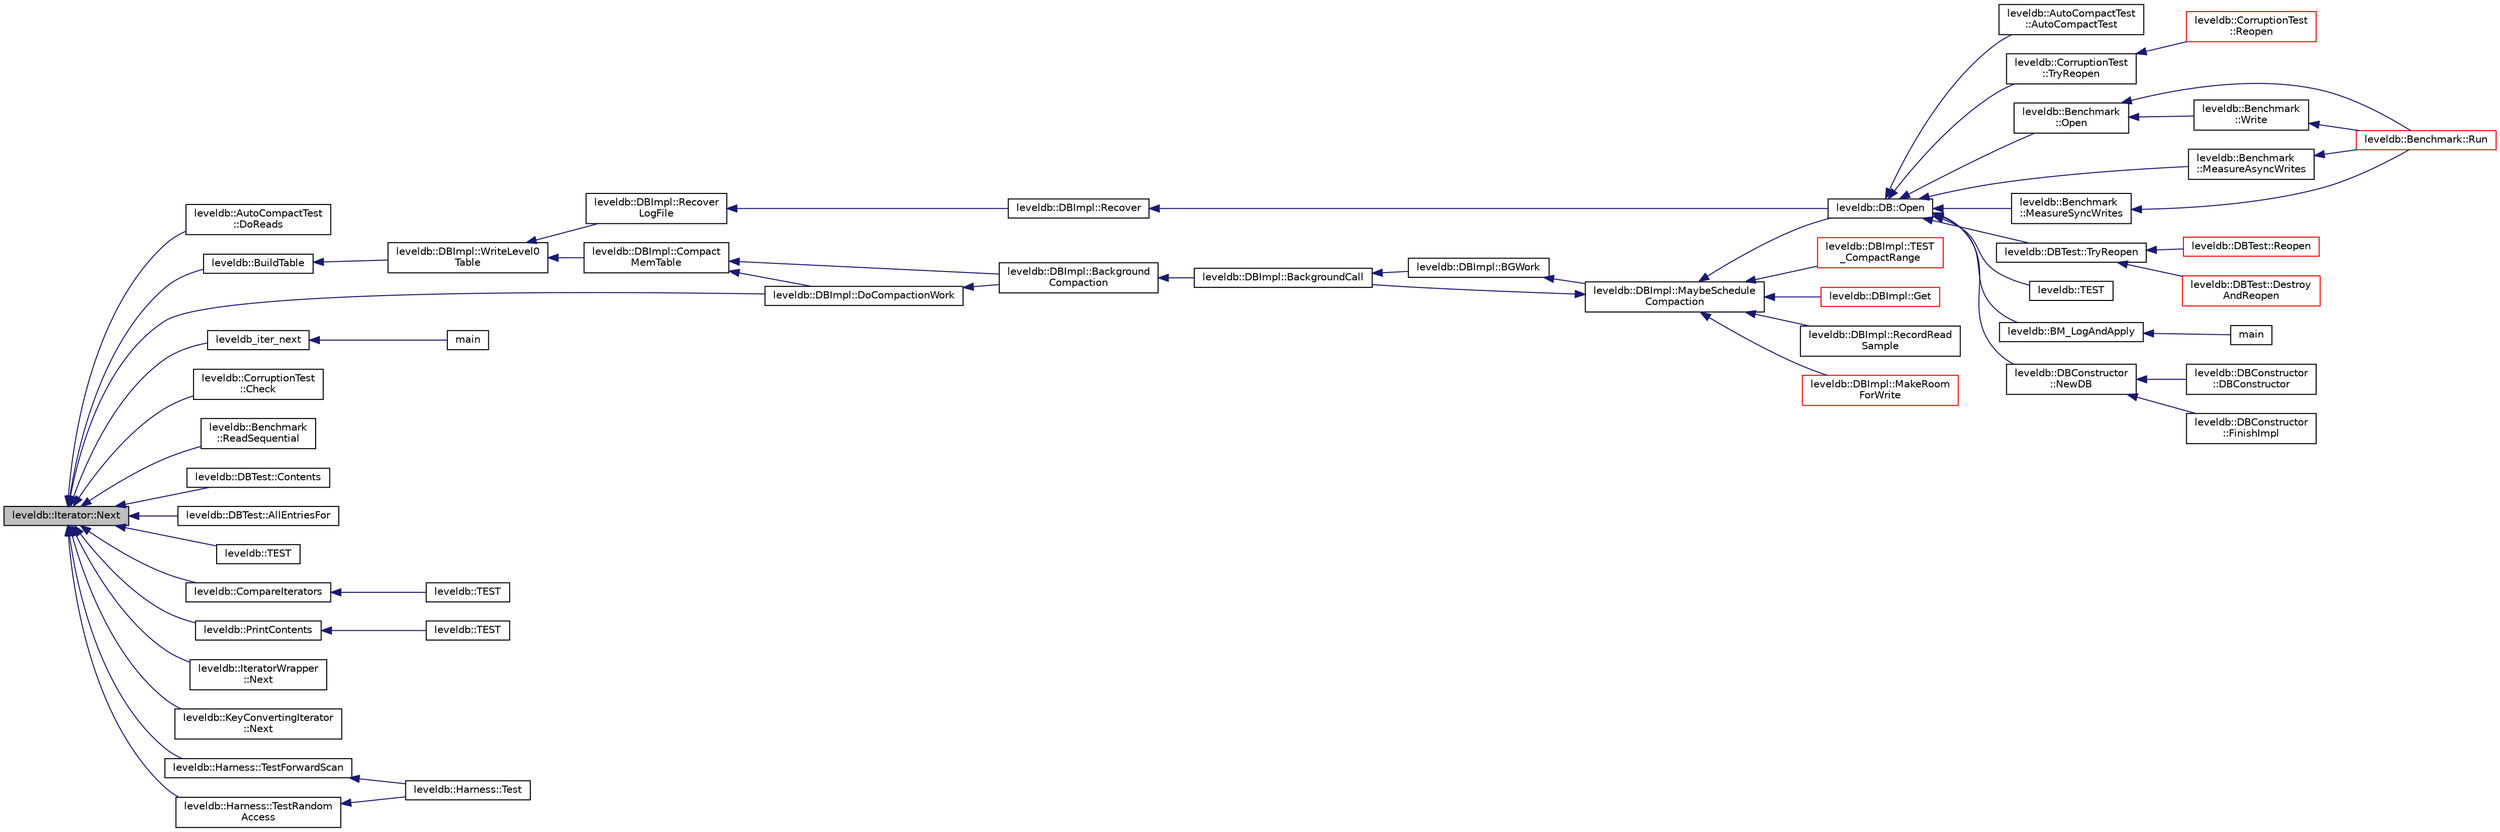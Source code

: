digraph "leveldb::Iterator::Next"
{
  edge [fontname="Helvetica",fontsize="10",labelfontname="Helvetica",labelfontsize="10"];
  node [fontname="Helvetica",fontsize="10",shape=record];
  rankdir="LR";
  Node1 [label="leveldb::Iterator::Next",height=0.2,width=0.4,color="black", fillcolor="grey75", style="filled" fontcolor="black"];
  Node1 -> Node2 [dir="back",color="midnightblue",fontsize="10",style="solid"];
  Node2 [label="leveldb::AutoCompactTest\l::DoReads",height=0.2,width=0.4,color="black", fillcolor="white", style="filled",URL="$classleveldb_1_1_auto_compact_test.html#a1d1feea1aef1257e461c35eb5b51fa52"];
  Node1 -> Node3 [dir="back",color="midnightblue",fontsize="10",style="solid"];
  Node3 [label="leveldb::BuildTable",height=0.2,width=0.4,color="black", fillcolor="white", style="filled",URL="$namespaceleveldb.html#a10e102da98819e1a1f9b254241482e65"];
  Node3 -> Node4 [dir="back",color="midnightblue",fontsize="10",style="solid"];
  Node4 [label="leveldb::DBImpl::WriteLevel0\lTable",height=0.2,width=0.4,color="black", fillcolor="white", style="filled",URL="$classleveldb_1_1_d_b_impl.html#a6b1b87947df08e63ea9389722f943943"];
  Node4 -> Node5 [dir="back",color="midnightblue",fontsize="10",style="solid"];
  Node5 [label="leveldb::DBImpl::Recover\lLogFile",height=0.2,width=0.4,color="black", fillcolor="white", style="filled",URL="$classleveldb_1_1_d_b_impl.html#ac9e2ce8c5013d78ba19e8417f94fdad8"];
  Node5 -> Node6 [dir="back",color="midnightblue",fontsize="10",style="solid"];
  Node6 [label="leveldb::DBImpl::Recover",height=0.2,width=0.4,color="black", fillcolor="white", style="filled",URL="$classleveldb_1_1_d_b_impl.html#aa9a573026c03e8485471f583316943b0"];
  Node6 -> Node7 [dir="back",color="midnightblue",fontsize="10",style="solid"];
  Node7 [label="leveldb::DB::Open",height=0.2,width=0.4,color="black", fillcolor="white", style="filled",URL="$classleveldb_1_1_d_b.html#ac1da2b48e911287d86f3a3bfa0f851fe"];
  Node7 -> Node8 [dir="back",color="midnightblue",fontsize="10",style="solid"];
  Node8 [label="leveldb::AutoCompactTest\l::AutoCompactTest",height=0.2,width=0.4,color="black", fillcolor="white", style="filled",URL="$classleveldb_1_1_auto_compact_test.html#a31fe0ded855f188fac1650c70849760c"];
  Node7 -> Node9 [dir="back",color="midnightblue",fontsize="10",style="solid"];
  Node9 [label="leveldb::CorruptionTest\l::TryReopen",height=0.2,width=0.4,color="black", fillcolor="white", style="filled",URL="$classleveldb_1_1_corruption_test.html#aaba7c05f06400ef45d1af5cb95f66a57"];
  Node9 -> Node10 [dir="back",color="midnightblue",fontsize="10",style="solid"];
  Node10 [label="leveldb::CorruptionTest\l::Reopen",height=0.2,width=0.4,color="red", fillcolor="white", style="filled",URL="$classleveldb_1_1_corruption_test.html#aa2051faee6b6542d35ebdcf99918a713"];
  Node7 -> Node11 [dir="back",color="midnightblue",fontsize="10",style="solid"];
  Node11 [label="leveldb::Benchmark\l::Open",height=0.2,width=0.4,color="black", fillcolor="white", style="filled",URL="$classleveldb_1_1_benchmark.html#a89a3b0da75e6cd2ffb879358e5dd82a6"];
  Node11 -> Node12 [dir="back",color="midnightblue",fontsize="10",style="solid"];
  Node12 [label="leveldb::Benchmark::Run",height=0.2,width=0.4,color="red", fillcolor="white", style="filled",URL="$classleveldb_1_1_benchmark.html#a2f262afa0c7d10fcf531fe9657fba490"];
  Node11 -> Node13 [dir="back",color="midnightblue",fontsize="10",style="solid"];
  Node13 [label="leveldb::Benchmark\l::Write",height=0.2,width=0.4,color="black", fillcolor="white", style="filled",URL="$classleveldb_1_1_benchmark.html#a86876b2882d9015610330e69acfdff0d"];
  Node13 -> Node12 [dir="back",color="midnightblue",fontsize="10",style="solid"];
  Node7 -> Node14 [dir="back",color="midnightblue",fontsize="10",style="solid"];
  Node14 [label="leveldb::Benchmark\l::MeasureAsyncWrites",height=0.2,width=0.4,color="black", fillcolor="white", style="filled",URL="$classleveldb_1_1_benchmark.html#a93f93835e288185005d25cf08037bed9"];
  Node14 -> Node12 [dir="back",color="midnightblue",fontsize="10",style="solid"];
  Node7 -> Node15 [dir="back",color="midnightblue",fontsize="10",style="solid"];
  Node15 [label="leveldb::Benchmark\l::MeasureSyncWrites",height=0.2,width=0.4,color="black", fillcolor="white", style="filled",URL="$classleveldb_1_1_benchmark.html#ac7b13fb940cff41f5acc5dc99d93d36c"];
  Node15 -> Node12 [dir="back",color="midnightblue",fontsize="10",style="solid"];
  Node7 -> Node16 [dir="back",color="midnightblue",fontsize="10",style="solid"];
  Node16 [label="leveldb::DBTest::TryReopen",height=0.2,width=0.4,color="black", fillcolor="white", style="filled",URL="$classleveldb_1_1_d_b_test.html#aee588b2d13db6be2a651a8fabeac5c79"];
  Node16 -> Node17 [dir="back",color="midnightblue",fontsize="10",style="solid"];
  Node17 [label="leveldb::DBTest::Reopen",height=0.2,width=0.4,color="red", fillcolor="white", style="filled",URL="$classleveldb_1_1_d_b_test.html#a38170a082cbc71fb446408ff5634c797"];
  Node16 -> Node18 [dir="back",color="midnightblue",fontsize="10",style="solid"];
  Node18 [label="leveldb::DBTest::Destroy\lAndReopen",height=0.2,width=0.4,color="red", fillcolor="white", style="filled",URL="$classleveldb_1_1_d_b_test.html#ab798a43e7feab6dddc8fa1eb7a5f61f6"];
  Node7 -> Node19 [dir="back",color="midnightblue",fontsize="10",style="solid"];
  Node19 [label="leveldb::TEST",height=0.2,width=0.4,color="black", fillcolor="white", style="filled",URL="$namespaceleveldb.html#a88d6fdcb16ed4edc65da40f383e6f23b"];
  Node7 -> Node20 [dir="back",color="midnightblue",fontsize="10",style="solid"];
  Node20 [label="leveldb::BM_LogAndApply",height=0.2,width=0.4,color="black", fillcolor="white", style="filled",URL="$namespaceleveldb.html#af9cf6ec167c9b6f25fd050ab6fb67a90"];
  Node20 -> Node21 [dir="back",color="midnightblue",fontsize="10",style="solid"];
  Node21 [label="main",height=0.2,width=0.4,color="black", fillcolor="white", style="filled",URL="$db__test_8cc.html#a3c04138a5bfe5d72780bb7e82a18e627"];
  Node7 -> Node22 [dir="back",color="midnightblue",fontsize="10",style="solid"];
  Node22 [label="leveldb::DBConstructor\l::NewDB",height=0.2,width=0.4,color="black", fillcolor="white", style="filled",URL="$classleveldb_1_1_d_b_constructor.html#ac48bfe871db8558b57427843465e6c65"];
  Node22 -> Node23 [dir="back",color="midnightblue",fontsize="10",style="solid"];
  Node23 [label="leveldb::DBConstructor\l::DBConstructor",height=0.2,width=0.4,color="black", fillcolor="white", style="filled",URL="$classleveldb_1_1_d_b_constructor.html#ae27ecdd7732629b08c25a63f82dfd4a9"];
  Node22 -> Node24 [dir="back",color="midnightblue",fontsize="10",style="solid"];
  Node24 [label="leveldb::DBConstructor\l::FinishImpl",height=0.2,width=0.4,color="black", fillcolor="white", style="filled",URL="$classleveldb_1_1_d_b_constructor.html#a554d8e348d9135ff72a43a03c647c261"];
  Node4 -> Node25 [dir="back",color="midnightblue",fontsize="10",style="solid"];
  Node25 [label="leveldb::DBImpl::Compact\lMemTable",height=0.2,width=0.4,color="black", fillcolor="white", style="filled",URL="$classleveldb_1_1_d_b_impl.html#affe08e583b60dc854760d60f63db9364"];
  Node25 -> Node26 [dir="back",color="midnightblue",fontsize="10",style="solid"];
  Node26 [label="leveldb::DBImpl::Background\lCompaction",height=0.2,width=0.4,color="black", fillcolor="white", style="filled",URL="$classleveldb_1_1_d_b_impl.html#af8d8c2abc99da12f82a594b6a7d43e35"];
  Node26 -> Node27 [dir="back",color="midnightblue",fontsize="10",style="solid"];
  Node27 [label="leveldb::DBImpl::BackgroundCall",height=0.2,width=0.4,color="black", fillcolor="white", style="filled",URL="$classleveldb_1_1_d_b_impl.html#a0b9829a3bc7b5a119819c6b04b557ab0"];
  Node27 -> Node28 [dir="back",color="midnightblue",fontsize="10",style="solid"];
  Node28 [label="leveldb::DBImpl::BGWork",height=0.2,width=0.4,color="black", fillcolor="white", style="filled",URL="$classleveldb_1_1_d_b_impl.html#ac5e1a8fcf9852a3b3f9712f135f13fa7"];
  Node28 -> Node29 [dir="back",color="midnightblue",fontsize="10",style="solid"];
  Node29 [label="leveldb::DBImpl::MaybeSchedule\lCompaction",height=0.2,width=0.4,color="black", fillcolor="white", style="filled",URL="$classleveldb_1_1_d_b_impl.html#a91134e3ca9d5c6220dd45f19d461a831"];
  Node29 -> Node30 [dir="back",color="midnightblue",fontsize="10",style="solid"];
  Node30 [label="leveldb::DBImpl::TEST\l_CompactRange",height=0.2,width=0.4,color="red", fillcolor="white", style="filled",URL="$classleveldb_1_1_d_b_impl.html#a63fcb49466b689a534ba77d32cf84f99"];
  Node29 -> Node27 [dir="back",color="midnightblue",fontsize="10",style="solid"];
  Node29 -> Node31 [dir="back",color="midnightblue",fontsize="10",style="solid"];
  Node31 [label="leveldb::DBImpl::Get",height=0.2,width=0.4,color="red", fillcolor="white", style="filled",URL="$classleveldb_1_1_d_b_impl.html#a089964ddcd1f5dc85e73499ae57be508"];
  Node29 -> Node32 [dir="back",color="midnightblue",fontsize="10",style="solid"];
  Node32 [label="leveldb::DBImpl::RecordRead\lSample",height=0.2,width=0.4,color="black", fillcolor="white", style="filled",URL="$classleveldb_1_1_d_b_impl.html#a254ae98e3425046c28ed0aa6d78b37d8"];
  Node29 -> Node33 [dir="back",color="midnightblue",fontsize="10",style="solid"];
  Node33 [label="leveldb::DBImpl::MakeRoom\lForWrite",height=0.2,width=0.4,color="red", fillcolor="white", style="filled",URL="$classleveldb_1_1_d_b_impl.html#a9439d7de053315f2f2b59c6382db6f9b"];
  Node29 -> Node7 [dir="back",color="midnightblue",fontsize="10",style="solid"];
  Node25 -> Node34 [dir="back",color="midnightblue",fontsize="10",style="solid"];
  Node34 [label="leveldb::DBImpl::DoCompactionWork",height=0.2,width=0.4,color="black", fillcolor="white", style="filled",URL="$classleveldb_1_1_d_b_impl.html#a75d505d0959b9efda825cf07b078d0c6"];
  Node34 -> Node26 [dir="back",color="midnightblue",fontsize="10",style="solid"];
  Node1 -> Node35 [dir="back",color="midnightblue",fontsize="10",style="solid"];
  Node35 [label="leveldb_iter_next",height=0.2,width=0.4,color="black", fillcolor="white", style="filled",URL="$c_8h.html#a46929304c15730552df83feab9ba57dd"];
  Node35 -> Node36 [dir="back",color="midnightblue",fontsize="10",style="solid"];
  Node36 [label="main",height=0.2,width=0.4,color="black", fillcolor="white", style="filled",URL="$c__test_8c.html#a3c04138a5bfe5d72780bb7e82a18e627"];
  Node1 -> Node37 [dir="back",color="midnightblue",fontsize="10",style="solid"];
  Node37 [label="leveldb::CorruptionTest\l::Check",height=0.2,width=0.4,color="black", fillcolor="white", style="filled",URL="$classleveldb_1_1_corruption_test.html#aa03dcde1d0771ebbcf7d6ac8bda9c725"];
  Node1 -> Node38 [dir="back",color="midnightblue",fontsize="10",style="solid"];
  Node38 [label="leveldb::Benchmark\l::ReadSequential",height=0.2,width=0.4,color="black", fillcolor="white", style="filled",URL="$classleveldb_1_1_benchmark.html#ace2f012f8ce6e279f900045c94934d7a"];
  Node1 -> Node34 [dir="back",color="midnightblue",fontsize="10",style="solid"];
  Node1 -> Node39 [dir="back",color="midnightblue",fontsize="10",style="solid"];
  Node39 [label="leveldb::DBTest::Contents",height=0.2,width=0.4,color="black", fillcolor="white", style="filled",URL="$classleveldb_1_1_d_b_test.html#a3cf871664bd22c6ed2d6c2a8834b49fc"];
  Node1 -> Node40 [dir="back",color="midnightblue",fontsize="10",style="solid"];
  Node40 [label="leveldb::DBTest::AllEntriesFor",height=0.2,width=0.4,color="black", fillcolor="white", style="filled",URL="$classleveldb_1_1_d_b_test.html#adaf171601eaaf2cd24edaa394752f733"];
  Node1 -> Node41 [dir="back",color="midnightblue",fontsize="10",style="solid"];
  Node41 [label="leveldb::TEST",height=0.2,width=0.4,color="black", fillcolor="white", style="filled",URL="$namespaceleveldb.html#a8a6d5f729259c0f357f4dee533a5ce6a"];
  Node1 -> Node42 [dir="back",color="midnightblue",fontsize="10",style="solid"];
  Node42 [label="leveldb::CompareIterators",height=0.2,width=0.4,color="black", fillcolor="white", style="filled",URL="$namespaceleveldb.html#a5d2ddf843172352a05569e55d7b84a13"];
  Node42 -> Node43 [dir="back",color="midnightblue",fontsize="10",style="solid"];
  Node43 [label="leveldb::TEST",height=0.2,width=0.4,color="black", fillcolor="white", style="filled",URL="$namespaceleveldb.html#a028ed215c12e1998d7073b18fce4c24c"];
  Node1 -> Node44 [dir="back",color="midnightblue",fontsize="10",style="solid"];
  Node44 [label="leveldb::PrintContents",height=0.2,width=0.4,color="black", fillcolor="white", style="filled",URL="$namespaceleveldb.html#a188b9c5674c8e10ff619f01f454faaf6"];
  Node44 -> Node45 [dir="back",color="midnightblue",fontsize="10",style="solid"];
  Node45 [label="leveldb::TEST",height=0.2,width=0.4,color="black", fillcolor="white", style="filled",URL="$namespaceleveldb.html#a77a1389346b24fa9b5f9698400c865f6"];
  Node1 -> Node46 [dir="back",color="midnightblue",fontsize="10",style="solid"];
  Node46 [label="leveldb::IteratorWrapper\l::Next",height=0.2,width=0.4,color="black", fillcolor="white", style="filled",URL="$classleveldb_1_1_iterator_wrapper.html#abcd48a4cbd0466c8566f2c12ad8a1038"];
  Node1 -> Node47 [dir="back",color="midnightblue",fontsize="10",style="solid"];
  Node47 [label="leveldb::KeyConvertingIterator\l::Next",height=0.2,width=0.4,color="black", fillcolor="white", style="filled",URL="$classleveldb_1_1_key_converting_iterator.html#a6b468c158da3f6abbc697f7728811da8"];
  Node1 -> Node48 [dir="back",color="midnightblue",fontsize="10",style="solid"];
  Node48 [label="leveldb::Harness::TestForwardScan",height=0.2,width=0.4,color="black", fillcolor="white", style="filled",URL="$classleveldb_1_1_harness.html#ac5ff108406a08a6e3e22318246d206ef"];
  Node48 -> Node49 [dir="back",color="midnightblue",fontsize="10",style="solid"];
  Node49 [label="leveldb::Harness::Test",height=0.2,width=0.4,color="black", fillcolor="white", style="filled",URL="$classleveldb_1_1_harness.html#a78dbb5352b51e22bbc449bad7c1a9176"];
  Node1 -> Node50 [dir="back",color="midnightblue",fontsize="10",style="solid"];
  Node50 [label="leveldb::Harness::TestRandom\lAccess",height=0.2,width=0.4,color="black", fillcolor="white", style="filled",URL="$classleveldb_1_1_harness.html#adb4b24bd89b600a67b0cd52ff64af9cd"];
  Node50 -> Node49 [dir="back",color="midnightblue",fontsize="10",style="solid"];
}
